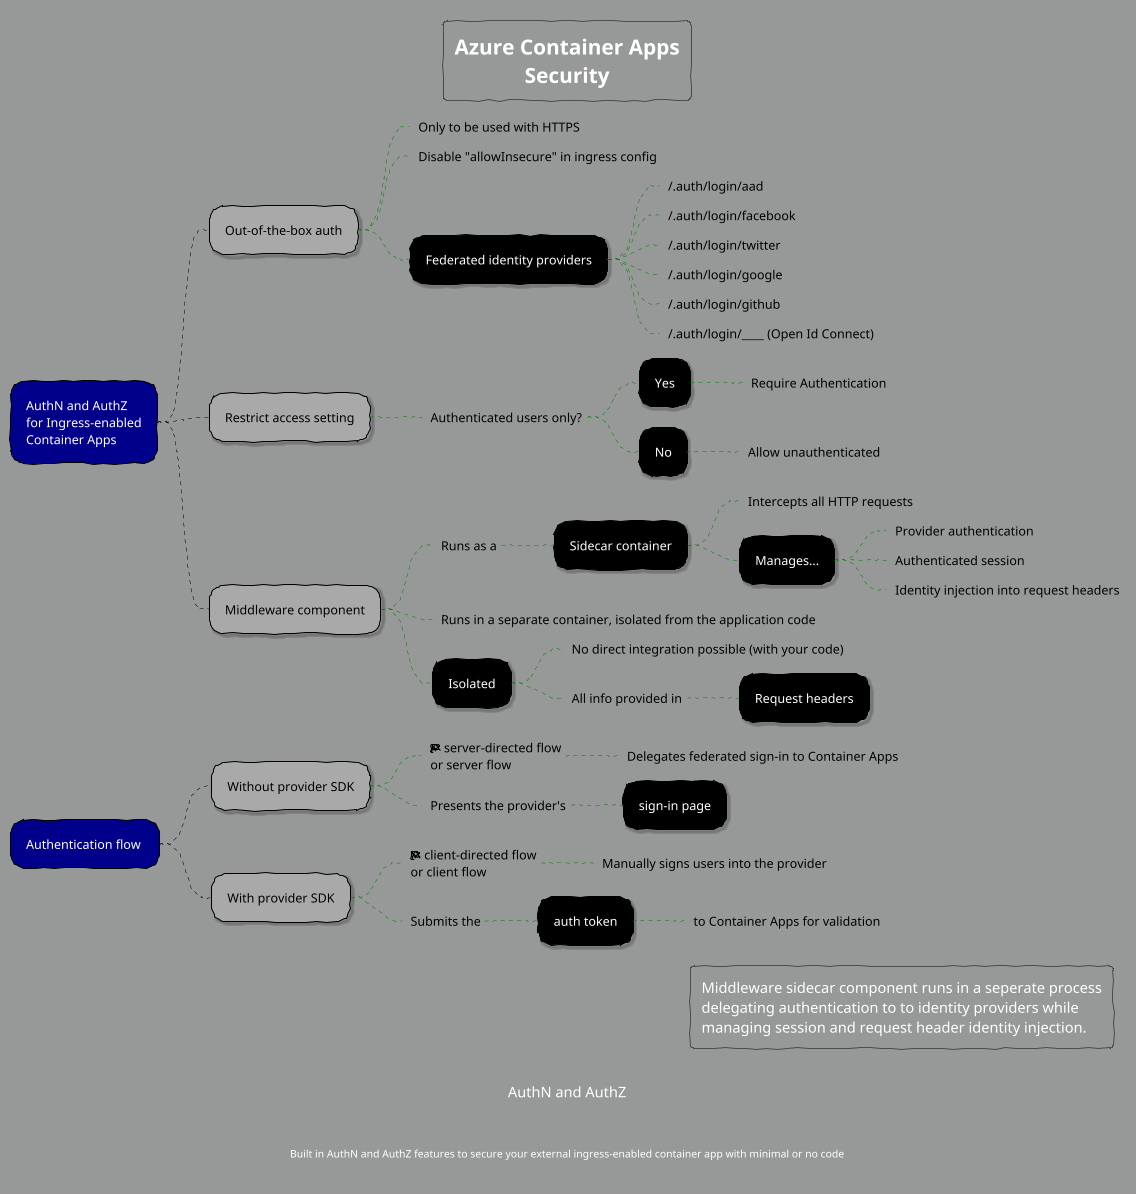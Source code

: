 @startmindmap "Azure Container Apps Security"

title Azure Container Apps\nSecurity

' Available themes: https://plantuml.com/theme
!theme sketchy

' skinparam backgroundColor #e8edec
skinparam backgroundColor #969998
' skinparam nodeWidth 200
' skinparam nodeHeight 30

<style>
    mindMapDiagram {
        .root {
            BackgroundColor darkblue
            LineColor black
            FontColor white
        }

        .blue {
            FontColor darkblue
        }

        node {
            FontColor white
            LineColor black
            BackgroundColor black
            Shadowing 2.0
            RoundCorner 25
        }
        :depth(0) {
            FontColor black
            LineColor white
            BackgroundColor white
            Shadowing 0.0
        }
        :depth(1) {
            FontColor black
            BackgroundColor darkgrey
            Shadowing 2.0
        }

        arrow {
            LineStyle 4
            LineThickness 0.5
            LineColor green
        }

        boxless {
            FontColor black
            Margin 10
            Padding 10
            MaximumWidth 400
        }
    }
</style>

caption AuthN and AuthZ
footer Built in AuthN and AuthZ features to secure your external ingress-enabled container app with minimal or no code


+ AuthN and AuthZ\nfor Ingress-enabled\nContainer Apps <<root>>
++ Out-of-the-box auth
+++_ Only to be used with HTTPS
+++_ Disable "allowInsecure" in ingress config
+++ Federated identity providers
++++_ /.auth/login/aad
++++_ /.auth/login/facebook
++++_ /.auth/login/twitter
++++_ /.auth/login/google
++++_ /.auth/login/github
++++_ /.auth/login/____ (Open Id Connect)

++ Restrict access setting
+++_ Authenticated users only?
++++ Yes
+++++_ Require Authentication
++++ No
+++++_ Allow unauthenticated

++ Middleware component
+++_ Runs as a 
++++ Sidecar container
+++++_ Intercepts all HTTP requests
+++++ Manages...
++++++_ Provider authentication
++++++_ Authenticated session
++++++_ Identity injection into request headers
+++_ Runs in a separate container, isolated from the application code
+++ Isolated
++++_ No direct integration possible (with your code)
++++_ All info provided in
+++++ Request headers

+ Authentication flow <<root>>
++ Without provider SDK
+++_ <&flag> server-directed flow\nor server flow
++++_ Delegates federated sign-in to Container Apps
+++_ Presents the provider's
++++ sign-in page
++ With provider SDK
+++_ <&flag> client-directed flow\nor client flow
++++_ Manually signs users into the provider
+++_ Submits the
++++ auth token
+++++_ to Container Apps for validation

legend right
Middleware sidecar component runs in a seperate process
delegating authentication to to identity providers while
managing session and request header identity injection.
endlegend

@endmindmap
